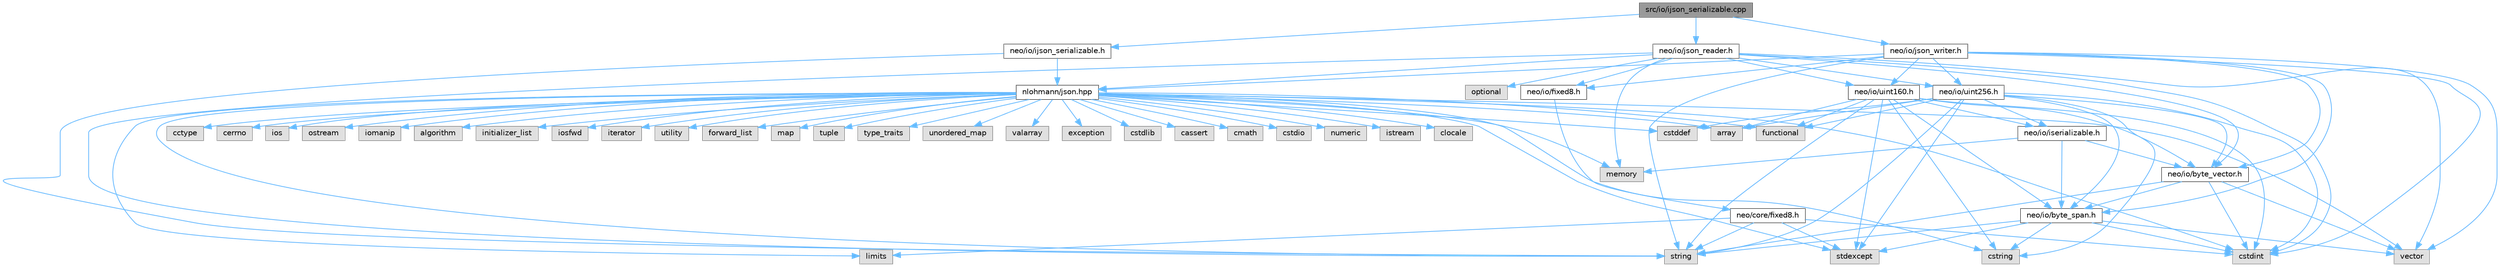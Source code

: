 digraph "src/io/ijson_serializable.cpp"
{
 // LATEX_PDF_SIZE
  bgcolor="transparent";
  edge [fontname=Helvetica,fontsize=10,labelfontname=Helvetica,labelfontsize=10];
  node [fontname=Helvetica,fontsize=10,shape=box,height=0.2,width=0.4];
  Node1 [id="Node000001",label="src/io/ijson_serializable.cpp",height=0.2,width=0.4,color="gray40", fillcolor="grey60", style="filled", fontcolor="black",tooltip=" "];
  Node1 -> Node2 [id="edge95_Node000001_Node000002",color="steelblue1",style="solid",tooltip=" "];
  Node2 [id="Node000002",label="neo/io/ijson_serializable.h",height=0.2,width=0.4,color="grey40", fillcolor="white", style="filled",URL="$ijson__serializable_8h.html",tooltip=" "];
  Node2 -> Node3 [id="edge96_Node000002_Node000003",color="steelblue1",style="solid",tooltip=" "];
  Node3 [id="Node000003",label="nlohmann/json.hpp",height=0.2,width=0.4,color="grey40", fillcolor="white", style="filled",URL="$json_8hpp.html",tooltip=" "];
  Node3 -> Node4 [id="edge97_Node000003_Node000004",color="steelblue1",style="solid",tooltip=" "];
  Node4 [id="Node000004",label="algorithm",height=0.2,width=0.4,color="grey60", fillcolor="#E0E0E0", style="filled",tooltip=" "];
  Node3 -> Node5 [id="edge98_Node000003_Node000005",color="steelblue1",style="solid",tooltip=" "];
  Node5 [id="Node000005",label="cstddef",height=0.2,width=0.4,color="grey60", fillcolor="#E0E0E0", style="filled",tooltip=" "];
  Node3 -> Node6 [id="edge99_Node000003_Node000006",color="steelblue1",style="solid",tooltip=" "];
  Node6 [id="Node000006",label="functional",height=0.2,width=0.4,color="grey60", fillcolor="#E0E0E0", style="filled",tooltip=" "];
  Node3 -> Node7 [id="edge100_Node000003_Node000007",color="steelblue1",style="solid",tooltip=" "];
  Node7 [id="Node000007",label="initializer_list",height=0.2,width=0.4,color="grey60", fillcolor="#E0E0E0", style="filled",tooltip=" "];
  Node3 -> Node8 [id="edge101_Node000003_Node000008",color="steelblue1",style="solid",tooltip=" "];
  Node8 [id="Node000008",label="iosfwd",height=0.2,width=0.4,color="grey60", fillcolor="#E0E0E0", style="filled",tooltip=" "];
  Node3 -> Node9 [id="edge102_Node000003_Node000009",color="steelblue1",style="solid",tooltip=" "];
  Node9 [id="Node000009",label="iterator",height=0.2,width=0.4,color="grey60", fillcolor="#E0E0E0", style="filled",tooltip=" "];
  Node3 -> Node10 [id="edge103_Node000003_Node000010",color="steelblue1",style="solid",tooltip=" "];
  Node10 [id="Node000010",label="memory",height=0.2,width=0.4,color="grey60", fillcolor="#E0E0E0", style="filled",tooltip=" "];
  Node3 -> Node11 [id="edge104_Node000003_Node000011",color="steelblue1",style="solid",tooltip=" "];
  Node11 [id="Node000011",label="string",height=0.2,width=0.4,color="grey60", fillcolor="#E0E0E0", style="filled",tooltip=" "];
  Node3 -> Node12 [id="edge105_Node000003_Node000012",color="steelblue1",style="solid",tooltip=" "];
  Node12 [id="Node000012",label="utility",height=0.2,width=0.4,color="grey60", fillcolor="#E0E0E0", style="filled",tooltip=" "];
  Node3 -> Node13 [id="edge106_Node000003_Node000013",color="steelblue1",style="solid",tooltip=" "];
  Node13 [id="Node000013",label="vector",height=0.2,width=0.4,color="grey60", fillcolor="#E0E0E0", style="filled",tooltip=" "];
  Node3 -> Node14 [id="edge107_Node000003_Node000014",color="steelblue1",style="solid",tooltip=" "];
  Node14 [id="Node000014",label="array",height=0.2,width=0.4,color="grey60", fillcolor="#E0E0E0", style="filled",tooltip=" "];
  Node3 -> Node15 [id="edge108_Node000003_Node000015",color="steelblue1",style="solid",tooltip=" "];
  Node15 [id="Node000015",label="forward_list",height=0.2,width=0.4,color="grey60", fillcolor="#E0E0E0", style="filled",tooltip=" "];
  Node3 -> Node16 [id="edge109_Node000003_Node000016",color="steelblue1",style="solid",tooltip=" "];
  Node16 [id="Node000016",label="map",height=0.2,width=0.4,color="grey60", fillcolor="#E0E0E0", style="filled",tooltip=" "];
  Node3 -> Node17 [id="edge110_Node000003_Node000017",color="steelblue1",style="solid",tooltip=" "];
  Node17 [id="Node000017",label="tuple",height=0.2,width=0.4,color="grey60", fillcolor="#E0E0E0", style="filled",tooltip=" "];
  Node3 -> Node18 [id="edge111_Node000003_Node000018",color="steelblue1",style="solid",tooltip=" "];
  Node18 [id="Node000018",label="type_traits",height=0.2,width=0.4,color="grey60", fillcolor="#E0E0E0", style="filled",tooltip=" "];
  Node3 -> Node19 [id="edge112_Node000003_Node000019",color="steelblue1",style="solid",tooltip=" "];
  Node19 [id="Node000019",label="unordered_map",height=0.2,width=0.4,color="grey60", fillcolor="#E0E0E0", style="filled",tooltip=" "];
  Node3 -> Node20 [id="edge113_Node000003_Node000020",color="steelblue1",style="solid",tooltip=" "];
  Node20 [id="Node000020",label="valarray",height=0.2,width=0.4,color="grey60", fillcolor="#E0E0E0", style="filled",tooltip=" "];
  Node3 -> Node21 [id="edge114_Node000003_Node000021",color="steelblue1",style="solid",tooltip=" "];
  Node21 [id="Node000021",label="exception",height=0.2,width=0.4,color="grey60", fillcolor="#E0E0E0", style="filled",tooltip=" "];
  Node3 -> Node22 [id="edge115_Node000003_Node000022",color="steelblue1",style="solid",tooltip=" "];
  Node22 [id="Node000022",label="stdexcept",height=0.2,width=0.4,color="grey60", fillcolor="#E0E0E0", style="filled",tooltip=" "];
  Node3 -> Node23 [id="edge116_Node000003_Node000023",color="steelblue1",style="solid",tooltip=" "];
  Node23 [id="Node000023",label="cstdint",height=0.2,width=0.4,color="grey60", fillcolor="#E0E0E0", style="filled",tooltip=" "];
  Node3 -> Node24 [id="edge117_Node000003_Node000024",color="steelblue1",style="solid",tooltip=" "];
  Node24 [id="Node000024",label="cstdlib",height=0.2,width=0.4,color="grey60", fillcolor="#E0E0E0", style="filled",tooltip=" "];
  Node3 -> Node25 [id="edge118_Node000003_Node000025",color="steelblue1",style="solid",tooltip=" "];
  Node25 [id="Node000025",label="cassert",height=0.2,width=0.4,color="grey60", fillcolor="#E0E0E0", style="filled",tooltip=" "];
  Node3 -> Node26 [id="edge119_Node000003_Node000026",color="steelblue1",style="solid",tooltip=" "];
  Node26 [id="Node000026",label="limits",height=0.2,width=0.4,color="grey60", fillcolor="#E0E0E0", style="filled",tooltip=" "];
  Node3 -> Node27 [id="edge120_Node000003_Node000027",color="steelblue1",style="solid",tooltip=" "];
  Node27 [id="Node000027",label="cstring",height=0.2,width=0.4,color="grey60", fillcolor="#E0E0E0", style="filled",tooltip=" "];
  Node3 -> Node28 [id="edge121_Node000003_Node000028",color="steelblue1",style="solid",tooltip=" "];
  Node28 [id="Node000028",label="cmath",height=0.2,width=0.4,color="grey60", fillcolor="#E0E0E0", style="filled",tooltip=" "];
  Node3 -> Node29 [id="edge122_Node000003_Node000029",color="steelblue1",style="solid",tooltip=" "];
  Node29 [id="Node000029",label="cstdio",height=0.2,width=0.4,color="grey60", fillcolor="#E0E0E0", style="filled",tooltip=" "];
  Node3 -> Node30 [id="edge123_Node000003_Node000030",color="steelblue1",style="solid",tooltip=" "];
  Node30 [id="Node000030",label="numeric",height=0.2,width=0.4,color="grey60", fillcolor="#E0E0E0", style="filled",tooltip=" "];
  Node3 -> Node31 [id="edge124_Node000003_Node000031",color="steelblue1",style="solid",tooltip=" "];
  Node31 [id="Node000031",label="istream",height=0.2,width=0.4,color="grey60", fillcolor="#E0E0E0", style="filled",tooltip=" "];
  Node3 -> Node32 [id="edge125_Node000003_Node000032",color="steelblue1",style="solid",tooltip=" "];
  Node32 [id="Node000032",label="clocale",height=0.2,width=0.4,color="grey60", fillcolor="#E0E0E0", style="filled",tooltip=" "];
  Node3 -> Node33 [id="edge126_Node000003_Node000033",color="steelblue1",style="solid",tooltip=" "];
  Node33 [id="Node000033",label="cctype",height=0.2,width=0.4,color="grey60", fillcolor="#E0E0E0", style="filled",tooltip=" "];
  Node3 -> Node34 [id="edge127_Node000003_Node000034",color="steelblue1",style="solid",tooltip=" "];
  Node34 [id="Node000034",label="cerrno",height=0.2,width=0.4,color="grey60", fillcolor="#E0E0E0", style="filled",tooltip=" "];
  Node3 -> Node35 [id="edge128_Node000003_Node000035",color="steelblue1",style="solid",tooltip=" "];
  Node35 [id="Node000035",label="ios",height=0.2,width=0.4,color="grey60", fillcolor="#E0E0E0", style="filled",tooltip=" "];
  Node3 -> Node36 [id="edge129_Node000003_Node000036",color="steelblue1",style="solid",tooltip=" "];
  Node36 [id="Node000036",label="ostream",height=0.2,width=0.4,color="grey60", fillcolor="#E0E0E0", style="filled",tooltip=" "];
  Node3 -> Node37 [id="edge130_Node000003_Node000037",color="steelblue1",style="solid",tooltip=" "];
  Node37 [id="Node000037",label="iomanip",height=0.2,width=0.4,color="grey60", fillcolor="#E0E0E0", style="filled",tooltip=" "];
  Node2 -> Node11 [id="edge131_Node000002_Node000011",color="steelblue1",style="solid",tooltip=" "];
  Node1 -> Node38 [id="edge132_Node000001_Node000038",color="steelblue1",style="solid",tooltip=" "];
  Node38 [id="Node000038",label="neo/io/json_reader.h",height=0.2,width=0.4,color="grey40", fillcolor="white", style="filled",URL="$json__reader_8h.html",tooltip=" "];
  Node38 -> Node39 [id="edge133_Node000038_Node000039",color="steelblue1",style="solid",tooltip=" "];
  Node39 [id="Node000039",label="neo/io/byte_vector.h",height=0.2,width=0.4,color="grey40", fillcolor="white", style="filled",URL="$io_2byte__vector_8h.html",tooltip=" "];
  Node39 -> Node40 [id="edge134_Node000039_Node000040",color="steelblue1",style="solid",tooltip=" "];
  Node40 [id="Node000040",label="neo/io/byte_span.h",height=0.2,width=0.4,color="grey40", fillcolor="white", style="filled",URL="$io_2byte__span_8h.html",tooltip=" "];
  Node40 -> Node23 [id="edge135_Node000040_Node000023",color="steelblue1",style="solid",tooltip=" "];
  Node40 -> Node27 [id="edge136_Node000040_Node000027",color="steelblue1",style="solid",tooltip=" "];
  Node40 -> Node22 [id="edge137_Node000040_Node000022",color="steelblue1",style="solid",tooltip=" "];
  Node40 -> Node11 [id="edge138_Node000040_Node000011",color="steelblue1",style="solid",tooltip=" "];
  Node40 -> Node13 [id="edge139_Node000040_Node000013",color="steelblue1",style="solid",tooltip=" "];
  Node39 -> Node23 [id="edge140_Node000039_Node000023",color="steelblue1",style="solid",tooltip=" "];
  Node39 -> Node11 [id="edge141_Node000039_Node000011",color="steelblue1",style="solid",tooltip=" "];
  Node39 -> Node13 [id="edge142_Node000039_Node000013",color="steelblue1",style="solid",tooltip=" "];
  Node38 -> Node41 [id="edge143_Node000038_Node000041",color="steelblue1",style="solid",tooltip=" "];
  Node41 [id="Node000041",label="neo/io/fixed8.h",height=0.2,width=0.4,color="grey40", fillcolor="white", style="filled",URL="$io_2fixed8_8h.html",tooltip=" "];
  Node41 -> Node42 [id="edge144_Node000041_Node000042",color="steelblue1",style="solid",tooltip=" "];
  Node42 [id="Node000042",label="neo/core/fixed8.h",height=0.2,width=0.4,color="grey40", fillcolor="white", style="filled",URL="$core_2fixed8_8h.html",tooltip=" "];
  Node42 -> Node23 [id="edge145_Node000042_Node000023",color="steelblue1",style="solid",tooltip=" "];
  Node42 -> Node26 [id="edge146_Node000042_Node000026",color="steelblue1",style="solid",tooltip=" "];
  Node42 -> Node22 [id="edge147_Node000042_Node000022",color="steelblue1",style="solid",tooltip=" "];
  Node42 -> Node11 [id="edge148_Node000042_Node000011",color="steelblue1",style="solid",tooltip=" "];
  Node38 -> Node43 [id="edge149_Node000038_Node000043",color="steelblue1",style="solid",tooltip=" "];
  Node43 [id="Node000043",label="neo/io/uint160.h",height=0.2,width=0.4,color="grey40", fillcolor="white", style="filled",URL="$uint160_8h.html",tooltip=" "];
  Node43 -> Node40 [id="edge150_Node000043_Node000040",color="steelblue1",style="solid",tooltip=" "];
  Node43 -> Node39 [id="edge151_Node000043_Node000039",color="steelblue1",style="solid",tooltip=" "];
  Node43 -> Node44 [id="edge152_Node000043_Node000044",color="steelblue1",style="solid",tooltip=" "];
  Node44 [id="Node000044",label="neo/io/iserializable.h",height=0.2,width=0.4,color="grey40", fillcolor="white", style="filled",URL="$iserializable_8h.html",tooltip=" "];
  Node44 -> Node40 [id="edge153_Node000044_Node000040",color="steelblue1",style="solid",tooltip=" "];
  Node44 -> Node39 [id="edge154_Node000044_Node000039",color="steelblue1",style="solid",tooltip=" "];
  Node44 -> Node10 [id="edge155_Node000044_Node000010",color="steelblue1",style="solid",tooltip=" "];
  Node43 -> Node14 [id="edge156_Node000043_Node000014",color="steelblue1",style="solid",tooltip=" "];
  Node43 -> Node23 [id="edge157_Node000043_Node000023",color="steelblue1",style="solid",tooltip=" "];
  Node43 -> Node27 [id="edge158_Node000043_Node000027",color="steelblue1",style="solid",tooltip=" "];
  Node43 -> Node6 [id="edge159_Node000043_Node000006",color="steelblue1",style="solid",tooltip=" "];
  Node43 -> Node22 [id="edge160_Node000043_Node000022",color="steelblue1",style="solid",tooltip=" "];
  Node43 -> Node11 [id="edge161_Node000043_Node000011",color="steelblue1",style="solid",tooltip=" "];
  Node38 -> Node45 [id="edge162_Node000038_Node000045",color="steelblue1",style="solid",tooltip=" "];
  Node45 [id="Node000045",label="neo/io/uint256.h",height=0.2,width=0.4,color="grey40", fillcolor="white", style="filled",URL="$uint256_8h.html",tooltip=" "];
  Node45 -> Node40 [id="edge163_Node000045_Node000040",color="steelblue1",style="solid",tooltip=" "];
  Node45 -> Node39 [id="edge164_Node000045_Node000039",color="steelblue1",style="solid",tooltip=" "];
  Node45 -> Node44 [id="edge165_Node000045_Node000044",color="steelblue1",style="solid",tooltip=" "];
  Node45 -> Node14 [id="edge166_Node000045_Node000014",color="steelblue1",style="solid",tooltip=" "];
  Node45 -> Node5 [id="edge167_Node000045_Node000005",color="steelblue1",style="solid",tooltip=" "];
  Node45 -> Node23 [id="edge168_Node000045_Node000023",color="steelblue1",style="solid",tooltip=" "];
  Node45 -> Node27 [id="edge169_Node000045_Node000027",color="steelblue1",style="solid",tooltip=" "];
  Node45 -> Node6 [id="edge170_Node000045_Node000006",color="steelblue1",style="solid",tooltip=" "];
  Node45 -> Node22 [id="edge171_Node000045_Node000022",color="steelblue1",style="solid",tooltip=" "];
  Node45 -> Node11 [id="edge172_Node000045_Node000011",color="steelblue1",style="solid",tooltip=" "];
  Node38 -> Node23 [id="edge173_Node000038_Node000023",color="steelblue1",style="solid",tooltip=" "];
  Node38 -> Node10 [id="edge174_Node000038_Node000010",color="steelblue1",style="solid",tooltip=" "];
  Node38 -> Node3 [id="edge175_Node000038_Node000003",color="steelblue1",style="solid",tooltip=" "];
  Node38 -> Node46 [id="edge176_Node000038_Node000046",color="steelblue1",style="solid",tooltip=" "];
  Node46 [id="Node000046",label="optional",height=0.2,width=0.4,color="grey60", fillcolor="#E0E0E0", style="filled",tooltip=" "];
  Node38 -> Node11 [id="edge177_Node000038_Node000011",color="steelblue1",style="solid",tooltip=" "];
  Node38 -> Node13 [id="edge178_Node000038_Node000013",color="steelblue1",style="solid",tooltip=" "];
  Node1 -> Node47 [id="edge179_Node000001_Node000047",color="steelblue1",style="solid",tooltip=" "];
  Node47 [id="Node000047",label="neo/io/json_writer.h",height=0.2,width=0.4,color="grey40", fillcolor="white", style="filled",URL="$json__writer_8h.html",tooltip=" "];
  Node47 -> Node40 [id="edge180_Node000047_Node000040",color="steelblue1",style="solid",tooltip=" "];
  Node47 -> Node39 [id="edge181_Node000047_Node000039",color="steelblue1",style="solid",tooltip=" "];
  Node47 -> Node41 [id="edge182_Node000047_Node000041",color="steelblue1",style="solid",tooltip=" "];
  Node47 -> Node43 [id="edge183_Node000047_Node000043",color="steelblue1",style="solid",tooltip=" "];
  Node47 -> Node45 [id="edge184_Node000047_Node000045",color="steelblue1",style="solid",tooltip=" "];
  Node47 -> Node23 [id="edge185_Node000047_Node000023",color="steelblue1",style="solid",tooltip=" "];
  Node47 -> Node3 [id="edge186_Node000047_Node000003",color="steelblue1",style="solid",tooltip=" "];
  Node47 -> Node11 [id="edge187_Node000047_Node000011",color="steelblue1",style="solid",tooltip=" "];
  Node47 -> Node13 [id="edge188_Node000047_Node000013",color="steelblue1",style="solid",tooltip=" "];
}
